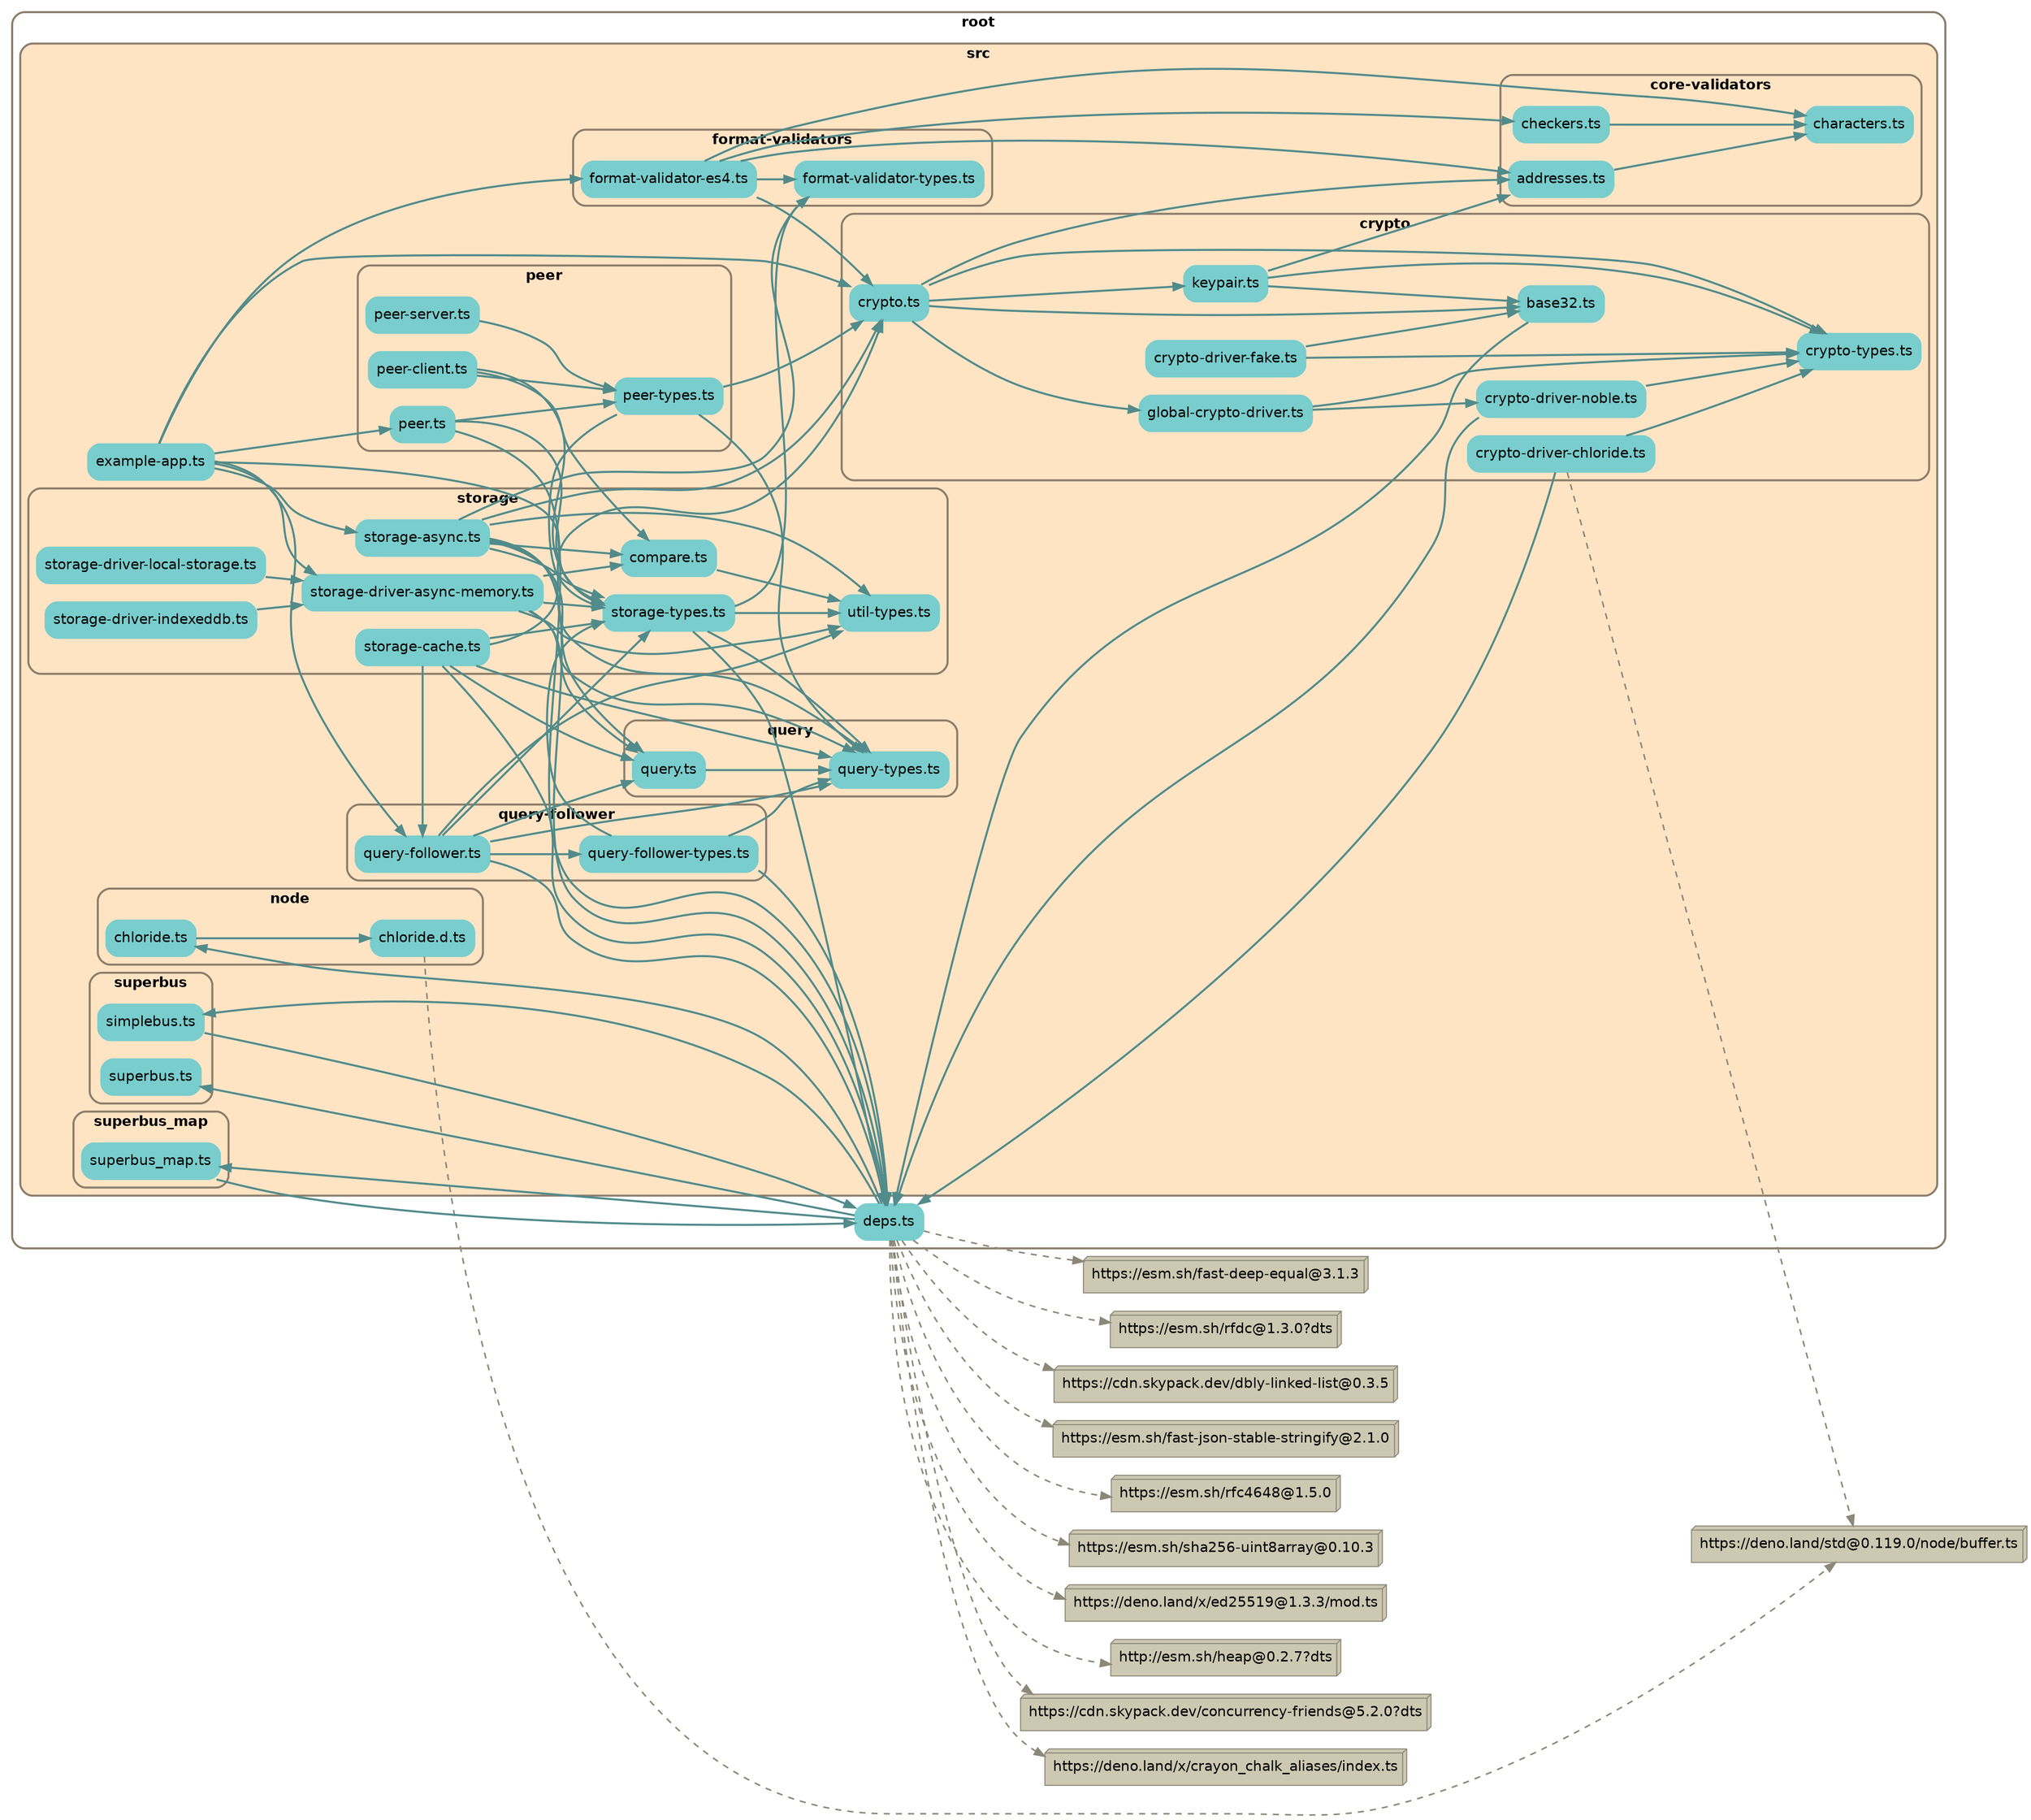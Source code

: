 
digraph G {
    //splines=line;
    //splines=polyline;
    splines=true;
    rankdir=LR;
    //newrank=true;
    compound=true;
    graph [fontname = "helvetica"];  // dpi=72
    node [fontname = "helvetica"];
    edge [fontname = "helvetica"];
    
    // files in their folder clusters

    subgraph cluster4987092070 {
        label=<<b>root</b>>;
        style="rounded";
        color=bisque4;
        penwidth=2;
                    
        "deps.ts" [label="deps.ts", shape=rectangle; style="rounded,filled"; color=darkslategray3];

        subgraph cluster3301597960 {
            label=<<b>src</b>>;
            style="rounded,filled";
            fillcolor=bisque;
            color=bisque4;
            penwidth=2;
                    
            "src/example-app.ts" [label="example-app.ts", shape=rectangle; style="rounded,filled"; color=darkslategray3];
    
            subgraph cluster4947650830 {
                label=<<b>core-validators</b>>;
                style="rounded,filled";
                fillcolor=bisque;
                color=bisque4;
                penwidth=2;
                        
                "src/core-validators/addresses.ts" [label="addresses.ts", shape=rectangle; style="rounded,filled"; color=darkslategray3];
                "src/core-validators/characters.ts" [label="characters.ts", shape=rectangle; style="rounded,filled"; color=darkslategray3];
                "src/core-validators/checkers.ts" [label="checkers.ts", shape=rectangle; style="rounded,filled"; color=darkslategray3];
            }
    
            subgraph cluster4160465302 {
                label=<<b>crypto</b>>;
                style="rounded,filled";
                fillcolor=bisque;
                color=bisque4;
                penwidth=2;
                        
                "src/crypto/base32.ts" [label="base32.ts", shape=rectangle; style="rounded,filled"; color=darkslategray3];
                "src/crypto/crypto-driver-chloride.ts" [label="crypto-driver-chloride.ts", shape=rectangle; style="rounded,filled"; color=darkslategray3];
                "src/crypto/crypto-driver-fake.ts" [label="crypto-driver-fake.ts", shape=rectangle; style="rounded,filled"; color=darkslategray3];
                "src/crypto/crypto-driver-noble.ts" [label="crypto-driver-noble.ts", shape=rectangle; style="rounded,filled"; color=darkslategray3];
                "src/crypto/crypto-types.ts" [label="crypto-types.ts", shape=rectangle; style="rounded,filled"; color=darkslategray3];
                "src/crypto/crypto.ts" [label="crypto.ts", shape=rectangle; style="rounded,filled"; color=darkslategray3];
                "src/crypto/global-crypto-driver.ts" [label="global-crypto-driver.ts", shape=rectangle; style="rounded,filled"; color=darkslategray3];
                "src/crypto/keypair.ts" [label="keypair.ts", shape=rectangle; style="rounded,filled"; color=darkslategray3];
            }
    
            subgraph cluster8159908971 {
                label=<<b>format-validators</b>>;
                style="rounded,filled";
                fillcolor=bisque;
                color=bisque4;
                penwidth=2;
                        
                "src/format-validators/format-validator-es4.ts" [label="format-validator-es4.ts", shape=rectangle; style="rounded,filled"; color=darkslategray3];
                "src/format-validators/format-validator-types.ts" [label="format-validator-types.ts", shape=rectangle; style="rounded,filled"; color=darkslategray3];
            }
    
            subgraph cluster4338305989 {
                label=<<b>node</b>>;
                style="rounded,filled";
                fillcolor=bisque;
                color=bisque4;
                penwidth=2;
                        
                "src/node/chloride.d.ts" [label="chloride.d.ts", shape=rectangle; style="rounded,filled"; color=darkslategray3];
                "src/node/chloride.ts" [label="chloride.ts", shape=rectangle; style="rounded,filled"; color=darkslategray3];
            }
    
            subgraph cluster6526622887 {
                label=<<b>peer</b>>;
                style="rounded,filled";
                fillcolor=bisque;
                color=bisque4;
                penwidth=2;
                        
                "src/peer/peer-client.ts" [label="peer-client.ts", shape=rectangle; style="rounded,filled"; color=darkslategray3];
                "src/peer/peer-server.ts" [label="peer-server.ts", shape=rectangle; style="rounded,filled"; color=darkslategray3];
                "src/peer/peer-types.ts" [label="peer-types.ts", shape=rectangle; style="rounded,filled"; color=darkslategray3];
                "src/peer/peer.ts" [label="peer.ts", shape=rectangle; style="rounded,filled"; color=darkslategray3];
            }
    
            subgraph cluster8338674442 {
                label=<<b>query-follower</b>>;
                style="rounded,filled";
                fillcolor=bisque;
                color=bisque4;
                penwidth=2;
                        
                "src/query-follower/query-follower-types.ts" [label="query-follower-types.ts", shape=rectangle; style="rounded,filled"; color=darkslategray3];
                "src/query-follower/query-follower.ts" [label="query-follower.ts", shape=rectangle; style="rounded,filled"; color=darkslategray3];
            }
    
            subgraph cluster6772640789 {
                label=<<b>query</b>>;
                style="rounded,filled";
                fillcolor=bisque;
                color=bisque4;
                penwidth=2;
                        
                "src/query/query-types.ts" [label="query-types.ts", shape=rectangle; style="rounded,filled"; color=darkslategray3];
                "src/query/query.ts" [label="query.ts", shape=rectangle; style="rounded,filled"; color=darkslategray3];
            }
    
            subgraph cluster5602951009 {
                label=<<b>storage</b>>;
                style="rounded,filled";
                fillcolor=bisque;
                color=bisque4;
                penwidth=2;
                        
                "src/storage/compare.ts" [label="compare.ts", shape=rectangle; style="rounded,filled"; color=darkslategray3];
                "src/storage/storage-async.ts" [label="storage-async.ts", shape=rectangle; style="rounded,filled"; color=darkslategray3];
                "src/storage/storage-cache.ts" [label="storage-cache.ts", shape=rectangle; style="rounded,filled"; color=darkslategray3];
                "src/storage/storage-driver-async-memory.ts" [label="storage-driver-async-memory.ts", shape=rectangle; style="rounded,filled"; color=darkslategray3];
                "src/storage/storage-driver-indexeddb.ts" [label="storage-driver-indexeddb.ts", shape=rectangle; style="rounded,filled"; color=darkslategray3];
                "src/storage/storage-driver-local-storage.ts" [label="storage-driver-local-storage.ts", shape=rectangle; style="rounded,filled"; color=darkslategray3];
                "src/storage/storage-types.ts" [label="storage-types.ts", shape=rectangle; style="rounded,filled"; color=darkslategray3];
                "src/storage/util-types.ts" [label="util-types.ts", shape=rectangle; style="rounded,filled"; color=darkslategray3];
            }
    
            subgraph cluster6043231154 {
                label=<<b>superbus</b>>;
                style="rounded,filled";
                fillcolor=bisque;
                color=bisque4;
                penwidth=2;
                        
                "src/superbus/simplebus.ts" [label="simplebus.ts", shape=rectangle; style="rounded,filled"; color=darkslategray3];
                "src/superbus/superbus.ts" [label="superbus.ts", shape=rectangle; style="rounded,filled"; color=darkslategray3];
            }
    
            subgraph cluster2013896882 {
                label=<<b>superbus_map</b>>;
                style="rounded,filled";
                fillcolor=bisque;
                color=bisque4;
                penwidth=2;
                        
                "src/superbus_map/superbus_map.ts" [label="superbus_map.ts", shape=rectangle; style="rounded,filled"; color=darkslategray3];
            }
        }
    }

    // packages not in their own cluster
        "https://deno.land/x/crayon_chalk_aliases/index.ts" [shape=box3d, style=filled, fillcolor=cornsilk3, color=cornsilk4];
        "https://esm.sh/fast-deep-equal@3.1.3" [shape=box3d, style=filled, fillcolor=cornsilk3, color=cornsilk4];
        "https://esm.sh/rfdc@1.3.0?dts" [shape=box3d, style=filled, fillcolor=cornsilk3, color=cornsilk4];
        "https://cdn.skypack.dev/dbly-linked-list@0.3.5" [shape=box3d, style=filled, fillcolor=cornsilk3, color=cornsilk4];
        "https://esm.sh/fast-json-stable-stringify@2.1.0" [shape=box3d, style=filled, fillcolor=cornsilk3, color=cornsilk4];
        "https://esm.sh/rfc4648@1.5.0" [shape=box3d, style=filled, fillcolor=cornsilk3, color=cornsilk4];
        "https://esm.sh/sha256-uint8array@0.10.3" [shape=box3d, style=filled, fillcolor=cornsilk3, color=cornsilk4];
        "https://deno.land/x/ed25519@1.3.3/mod.ts" [shape=box3d, style=filled, fillcolor=cornsilk3, color=cornsilk4];
        "http://esm.sh/heap@0.2.7?dts" [shape=box3d, style=filled, fillcolor=cornsilk3, color=cornsilk4];
        "https://cdn.skypack.dev/concurrency-friends@5.2.0?dts" [shape=box3d, style=filled, fillcolor=cornsilk3, color=cornsilk4];
        "https://deno.land/std@0.119.0/node/buffer.ts" [shape=box3d, style=filled, fillcolor=cornsilk3, color=cornsilk4];

    // edges between files
    "deps.ts" -> "src/superbus/superbus.ts" [penwidth=2; color=darkslategray4];
    "deps.ts" -> "src/superbus/simplebus.ts" [penwidth=2; color=darkslategray4];
    "deps.ts" -> "src/superbus_map/superbus_map.ts" [penwidth=2; color=darkslategray4];
    "deps.ts" -> "src/node/chloride.ts" [penwidth=2; color=darkslategray4];
    "src/core-validators/addresses.ts" -> "src/core-validators/characters.ts" [penwidth=2; color=darkslategray4];
    "src/core-validators/checkers.ts" -> "src/core-validators/characters.ts" [penwidth=2; color=darkslategray4];
    "src/crypto/base32.ts" -> "deps.ts" [penwidth=2; color=darkslategray4];
    "src/crypto/crypto-driver-chloride.ts" -> "deps.ts" [penwidth=2; color=darkslategray4];
    "src/crypto/crypto-driver-chloride.ts" -> "src/crypto/crypto-types.ts" [penwidth=2; color=darkslategray4];
    "src/crypto/crypto-driver-fake.ts" -> "src/crypto/crypto-types.ts" [penwidth=2; color=darkslategray4];
    "src/crypto/crypto-driver-fake.ts" -> "src/crypto/base32.ts" [penwidth=2; color=darkslategray4];
    "src/crypto/crypto-driver-noble.ts" -> "src/crypto/crypto-types.ts" [penwidth=2; color=darkslategray4];
    "src/crypto/crypto-driver-noble.ts" -> "deps.ts" [penwidth=2; color=darkslategray4];
    "src/crypto/crypto.ts" -> "src/crypto/crypto-types.ts" [penwidth=2; color=darkslategray4];
    "src/crypto/crypto.ts" -> "src/crypto/base32.ts" [penwidth=2; color=darkslategray4];
    "src/crypto/crypto.ts" -> "src/crypto/keypair.ts" [penwidth=2; color=darkslategray4];
    "src/crypto/crypto.ts" -> "src/core-validators/addresses.ts" [penwidth=2; color=darkslategray4];
    "src/crypto/crypto.ts" -> "src/crypto/global-crypto-driver.ts" [penwidth=2; color=darkslategray4];
    "src/crypto/global-crypto-driver.ts" -> "src/crypto/crypto-driver-noble.ts" [penwidth=2; color=darkslategray4];
    "src/crypto/global-crypto-driver.ts" -> "src/crypto/crypto-types.ts" [penwidth=2; color=darkslategray4];
    "src/crypto/keypair.ts" -> "src/crypto/base32.ts" [penwidth=2; color=darkslategray4];
    "src/crypto/keypair.ts" -> "src/crypto/crypto-types.ts" [penwidth=2; color=darkslategray4];
    "src/crypto/keypair.ts" -> "src/core-validators/addresses.ts" [penwidth=2; color=darkslategray4];
    "src/example-app.ts" -> "src/format-validators/format-validator-es4.ts" [penwidth=2; color=darkslategray4];
    "src/example-app.ts" -> "src/storage/storage-driver-async-memory.ts" [penwidth=2; color=darkslategray4];
    "src/example-app.ts" -> "src/storage/storage-async.ts" [penwidth=2; color=darkslategray4];
    "src/example-app.ts" -> "src/crypto/crypto.ts" [penwidth=2; color=darkslategray4];
    "src/example-app.ts" -> "src/query-follower/query-follower.ts" [penwidth=2; color=darkslategray4];
    "src/example-app.ts" -> "src/peer/peer.ts" [penwidth=2; color=darkslategray4];
    "src/example-app.ts" -> "src/storage/storage-types.ts" [penwidth=2; color=darkslategray4];
    "src/format-validators/format-validator-es4.ts" -> "src/format-validators/format-validator-types.ts" [penwidth=2; color=darkslategray4];
    "src/format-validators/format-validator-es4.ts" -> "src/crypto/crypto.ts" [penwidth=2; color=darkslategray4];
    "src/format-validators/format-validator-es4.ts" -> "src/core-validators/characters.ts" [penwidth=2; color=darkslategray4];
    "src/format-validators/format-validator-es4.ts" -> "src/core-validators/checkers.ts" [penwidth=2; color=darkslategray4];
    "src/format-validators/format-validator-es4.ts" -> "src/core-validators/addresses.ts" [penwidth=2; color=darkslategray4];
    "src/node/chloride.ts" -> "src/node/chloride.d.ts" [penwidth=2; color=darkslategray4];
    "src/peer/peer-client.ts" -> "src/storage/storage-types.ts" [penwidth=2; color=darkslategray4];
    "src/peer/peer-client.ts" -> "src/peer/peer-types.ts" [penwidth=2; color=darkslategray4];
    "src/peer/peer-client.ts" -> "src/storage/compare.ts" [penwidth=2; color=darkslategray4];
    "src/peer/peer-server.ts" -> "src/peer/peer-types.ts" [penwidth=2; color=darkslategray4];
    "src/peer/peer-types.ts" -> "src/storage/storage-types.ts" [penwidth=2; color=darkslategray4];
    "src/peer/peer-types.ts" -> "src/query/query-types.ts" [penwidth=2; color=darkslategray4];
    "src/peer/peer-types.ts" -> "src/crypto/crypto.ts" [penwidth=2; color=darkslategray4];
    "src/peer/peer.ts" -> "deps.ts" [penwidth=2; color=darkslategray4];
    "src/peer/peer.ts" -> "src/storage/storage-types.ts" [penwidth=2; color=darkslategray4];
    "src/peer/peer.ts" -> "src/peer/peer-types.ts" [penwidth=2; color=darkslategray4];
    "src/query-follower/query-follower-types.ts" -> "deps.ts" [penwidth=2; color=darkslategray4];
    "src/query-follower/query-follower-types.ts" -> "src/query/query-types.ts" [penwidth=2; color=darkslategray4];
    "src/query-follower/query-follower-types.ts" -> "src/storage/storage-types.ts" [penwidth=2; color=darkslategray4];
    "src/query-follower/query-follower.ts" -> "deps.ts" [penwidth=2; color=darkslategray4];
    "src/query-follower/query-follower.ts" -> "src/storage/util-types.ts" [penwidth=2; color=darkslategray4];
    "src/query-follower/query-follower.ts" -> "src/query/query-types.ts" [penwidth=2; color=darkslategray4];
    "src/query-follower/query-follower.ts" -> "src/storage/storage-types.ts" [penwidth=2; color=darkslategray4];
    "src/query-follower/query-follower.ts" -> "src/query/query.ts" [penwidth=2; color=darkslategray4];
    "src/query-follower/query-follower.ts" -> "src/query-follower/query-follower-types.ts" [penwidth=2; color=darkslategray4];
    "src/query/query.ts" -> "src/query/query-types.ts" [penwidth=2; color=darkslategray4];
    "src/storage/compare.ts" -> "src/storage/util-types.ts" [penwidth=2; color=darkslategray4];
    "src/storage/storage-async.ts" -> "deps.ts" [penwidth=2; color=darkslategray4];
    "src/storage/storage-async.ts" -> "src/storage/util-types.ts" [penwidth=2; color=darkslategray4];
    "src/storage/storage-async.ts" -> "src/query/query-types.ts" [penwidth=2; color=darkslategray4];
    "src/storage/storage-async.ts" -> "src/storage/storage-types.ts" [penwidth=2; color=darkslategray4];
    "src/storage/storage-async.ts" -> "src/format-validators/format-validator-types.ts" [penwidth=2; color=darkslategray4];
    "src/storage/storage-async.ts" -> "src/storage/compare.ts" [penwidth=2; color=darkslategray4];
    "src/storage/storage-async.ts" -> "src/crypto/crypto.ts" [penwidth=2; color=darkslategray4];
    "src/storage/storage-async.ts" -> "src/query/query.ts" [penwidth=2; color=darkslategray4];
    "src/storage/storage-cache.ts" -> "deps.ts" [penwidth=2; color=darkslategray4];
    "src/storage/storage-cache.ts" -> "src/query/query.ts" [penwidth=2; color=darkslategray4];
    "src/storage/storage-cache.ts" -> "src/query-follower/query-follower.ts" [penwidth=2; color=darkslategray4];
    "src/storage/storage-cache.ts" -> "src/query/query-types.ts" [penwidth=2; color=darkslategray4];
    "src/storage/storage-cache.ts" -> "src/storage/storage-types.ts" [penwidth=2; color=darkslategray4];
    "src/storage/storage-cache.ts" -> "src/crypto/crypto.ts" [penwidth=2; color=darkslategray4];
    "src/storage/storage-driver-async-memory.ts" -> "src/storage/util-types.ts" [penwidth=2; color=darkslategray4];
    "src/storage/storage-driver-async-memory.ts" -> "src/query/query-types.ts" [penwidth=2; color=darkslategray4];
    "src/storage/storage-driver-async-memory.ts" -> "src/storage/storage-types.ts" [penwidth=2; color=darkslategray4];
    "src/storage/storage-driver-async-memory.ts" -> "src/storage/compare.ts" [penwidth=2; color=darkslategray4];
    "src/storage/storage-driver-async-memory.ts" -> "src/query/query.ts" [penwidth=2; color=darkslategray4];
    "src/storage/storage-driver-indexeddb.ts" -> "src/storage/storage-driver-async-memory.ts" [penwidth=2; color=darkslategray4];
    "src/storage/storage-driver-local-storage.ts" -> "src/storage/storage-driver-async-memory.ts" [penwidth=2; color=darkslategray4];
    "src/storage/storage-types.ts" -> "src/query/query-types.ts" [penwidth=2; color=darkslategray4];
    "src/storage/storage-types.ts" -> "src/format-validators/format-validator-types.ts" [penwidth=2; color=darkslategray4];
    "src/storage/storage-types.ts" -> "src/storage/util-types.ts" [penwidth=2; color=darkslategray4];
    "src/storage/storage-types.ts" -> "deps.ts" [penwidth=2; color=darkslategray4];
    "src/superbus/simplebus.ts" -> "deps.ts" [penwidth=2; color=darkslategray4];
    "src/superbus_map/superbus_map.ts" -> "deps.ts" [penwidth=2; color=darkslategray4];

    // edges from files to packages
    "deps.ts" -> "https://deno.land/x/crayon_chalk_aliases/index.ts" [penwidth=1.5; style=dashed, color=cornsilk4, weight=1];
    "deps.ts" -> "https://esm.sh/fast-deep-equal@3.1.3" [penwidth=1.5; style=dashed, color=cornsilk4, weight=1];
    "deps.ts" -> "https://esm.sh/rfdc@1.3.0?dts" [penwidth=1.5; style=dashed, color=cornsilk4, weight=1];
    "deps.ts" -> "https://cdn.skypack.dev/dbly-linked-list@0.3.5" [penwidth=1.5; style=dashed, color=cornsilk4, weight=1];
    "deps.ts" -> "https://esm.sh/fast-json-stable-stringify@2.1.0" [penwidth=1.5; style=dashed, color=cornsilk4, weight=1];
    "deps.ts" -> "https://esm.sh/rfc4648@1.5.0" [penwidth=1.5; style=dashed, color=cornsilk4, weight=1];
    "deps.ts" -> "https://esm.sh/sha256-uint8array@0.10.3" [penwidth=1.5; style=dashed, color=cornsilk4, weight=1];
    "deps.ts" -> "https://deno.land/x/ed25519@1.3.3/mod.ts" [penwidth=1.5; style=dashed, color=cornsilk4, weight=1];
    "deps.ts" -> "http://esm.sh/heap@0.2.7?dts" [penwidth=1.5; style=dashed, color=cornsilk4, weight=1];
    "deps.ts" -> "https://cdn.skypack.dev/concurrency-friends@5.2.0?dts" [penwidth=1.5; style=dashed, color=cornsilk4, weight=1];
    "src/crypto/crypto-driver-chloride.ts" -> "https://deno.land/std@0.119.0/node/buffer.ts" [penwidth=1.5; style=dashed, color=cornsilk4, weight=1];
    "src/node/chloride.d.ts" -> "https://deno.land/std@0.119.0/node/buffer.ts" [penwidth=1.5; style=dashed, color=cornsilk4, weight=1];

}
